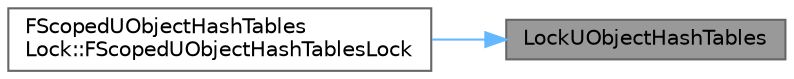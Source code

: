 digraph "LockUObjectHashTables"
{
 // INTERACTIVE_SVG=YES
 // LATEX_PDF_SIZE
  bgcolor="transparent";
  edge [fontname=Helvetica,fontsize=10,labelfontname=Helvetica,labelfontsize=10];
  node [fontname=Helvetica,fontsize=10,shape=box,height=0.2,width=0.4];
  rankdir="RL";
  Node1 [id="Node000001",label="LockUObjectHashTables",height=0.2,width=0.4,color="gray40", fillcolor="grey60", style="filled", fontcolor="black",tooltip="Locks UObject hash tables so that other threads can't hash or find new UObjects."];
  Node1 -> Node2 [id="edge1_Node000001_Node000002",dir="back",color="steelblue1",style="solid",tooltip=" "];
  Node2 [id="Node000002",label="FScopedUObjectHashTables\lLock::FScopedUObjectHashTablesLock",height=0.2,width=0.4,color="grey40", fillcolor="white", style="filled",URL="$d7/d23/classFScopedUObjectHashTablesLock.html#aca0409c94bce3125d5f4daba0d8dffd1",tooltip=" "];
}
